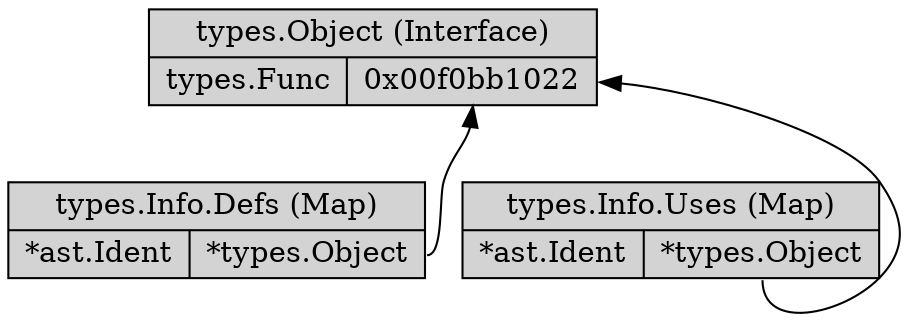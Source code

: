 digraph {
	node [style=filled, fillcolor=lightgrey];
	rankdir=BT;

	types_object [shape=record, label="{<f0>types.Object (Interface)|{<f1>types.Func|<f2>0x00f0bb1022}}"];

	defs [shape=record, label="{<f0>types.Info.Defs (Map)|{<f1> *ast.Ident|<f2> *types.Object}}"];
	uses [shape=record, label="{<f0>types.Info.Uses (Map)|{<f1> *ast.Ident|<f2> *types.Object}}"];

	defs:f2 -> types_object:f2:s
	uses:f2 -> types_object:f2:e
}
